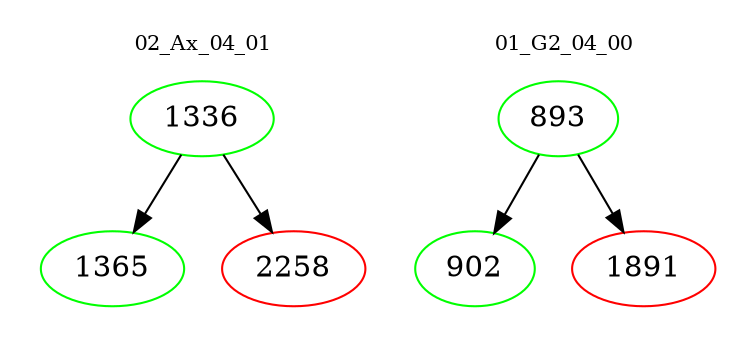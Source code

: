 digraph{
subgraph cluster_0 {
color = white
label = "02_Ax_04_01";
fontsize=10;
T0_1336 [label="1336", color="green"]
T0_1336 -> T0_1365 [color="black"]
T0_1365 [label="1365", color="green"]
T0_1336 -> T0_2258 [color="black"]
T0_2258 [label="2258", color="red"]
}
subgraph cluster_1 {
color = white
label = "01_G2_04_00";
fontsize=10;
T1_893 [label="893", color="green"]
T1_893 -> T1_902 [color="black"]
T1_902 [label="902", color="green"]
T1_893 -> T1_1891 [color="black"]
T1_1891 [label="1891", color="red"]
}
}
